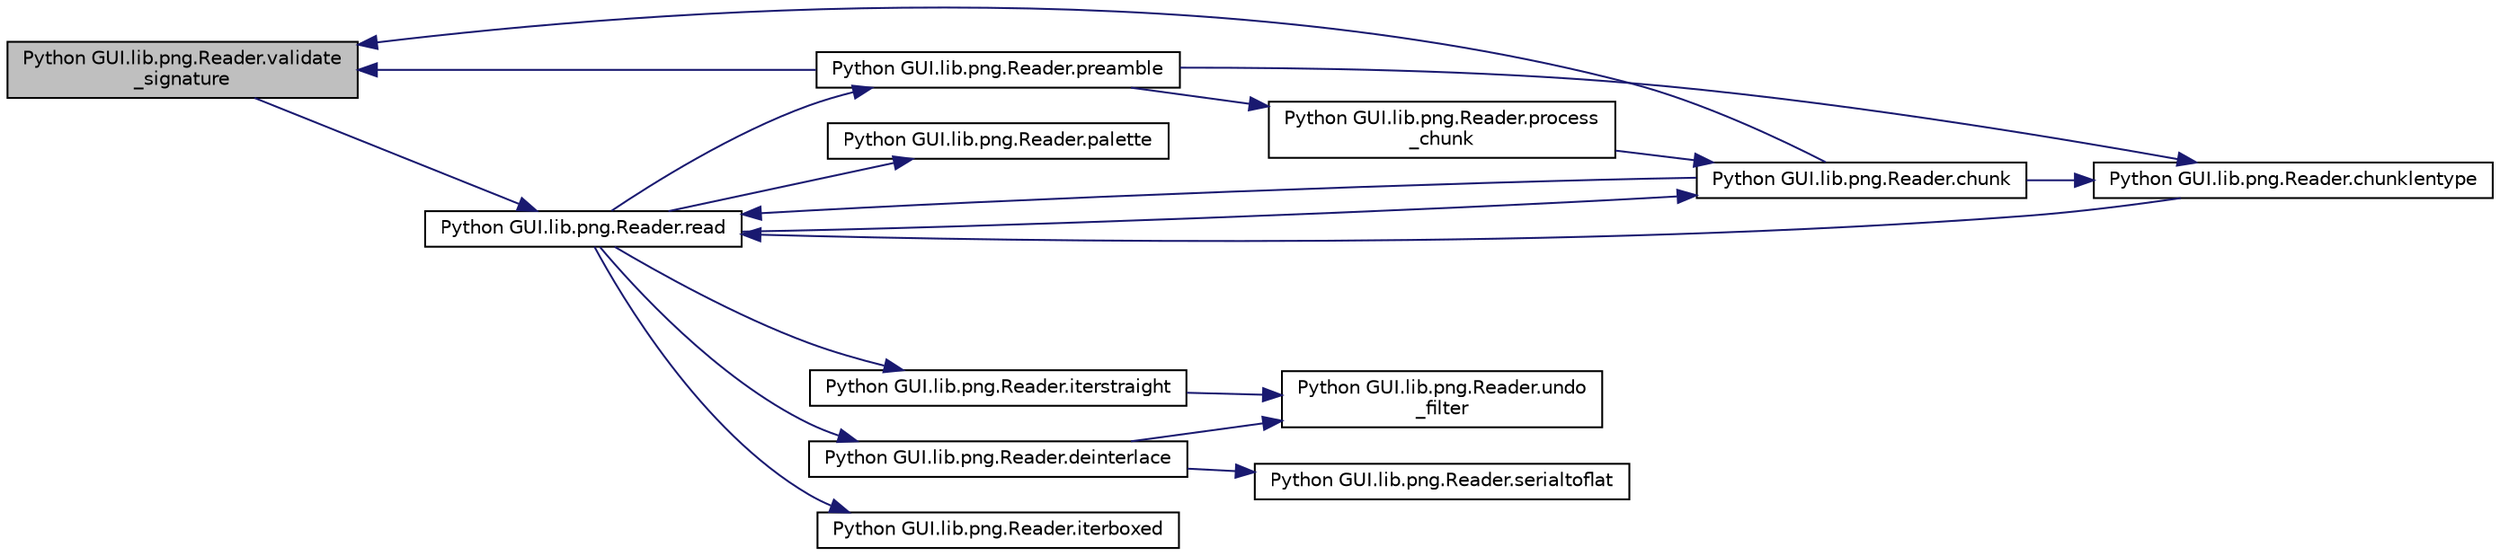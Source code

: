 digraph "Python GUI.lib.png.Reader.validate_signature"
{
  edge [fontname="Helvetica",fontsize="10",labelfontname="Helvetica",labelfontsize="10"];
  node [fontname="Helvetica",fontsize="10",shape=record];
  rankdir="LR";
  Node190 [label="Python GUI.lib.png.Reader.validate\l_signature",height=0.2,width=0.4,color="black", fillcolor="grey75", style="filled", fontcolor="black"];
  Node190 -> Node191 [color="midnightblue",fontsize="10",style="solid"];
  Node191 [label="Python GUI.lib.png.Reader.read",height=0.2,width=0.4,color="black", fillcolor="white", style="filled",URL="$class_python_01_g_u_i_1_1lib_1_1png_1_1_reader.html#ac8def3e2a70eb8e229973086d39bd60a"];
  Node191 -> Node192 [color="midnightblue",fontsize="10",style="solid"];
  Node192 [label="Python GUI.lib.png.Reader.chunk",height=0.2,width=0.4,color="black", fillcolor="white", style="filled",URL="$class_python_01_g_u_i_1_1lib_1_1png_1_1_reader.html#afdde66c74c4a588f77ce5a5a51e19d20"];
  Node192 -> Node190 [color="midnightblue",fontsize="10",style="solid"];
  Node192 -> Node193 [color="midnightblue",fontsize="10",style="solid"];
  Node193 [label="Python GUI.lib.png.Reader.chunklentype",height=0.2,width=0.4,color="black", fillcolor="white", style="filled",URL="$class_python_01_g_u_i_1_1lib_1_1png_1_1_reader.html#af64dd7c0a755095c8cc34cdb175b0737"];
  Node193 -> Node191 [color="midnightblue",fontsize="10",style="solid"];
  Node192 -> Node191 [color="midnightblue",fontsize="10",style="solid"];
  Node191 -> Node194 [color="midnightblue",fontsize="10",style="solid"];
  Node194 [label="Python GUI.lib.png.Reader.preamble",height=0.2,width=0.4,color="black", fillcolor="white", style="filled",URL="$class_python_01_g_u_i_1_1lib_1_1png_1_1_reader.html#a2112fb66cd97c180f2fc274b25695fa9"];
  Node194 -> Node190 [color="midnightblue",fontsize="10",style="solid"];
  Node194 -> Node193 [color="midnightblue",fontsize="10",style="solid"];
  Node194 -> Node195 [color="midnightblue",fontsize="10",style="solid"];
  Node195 [label="Python GUI.lib.png.Reader.process\l_chunk",height=0.2,width=0.4,color="black", fillcolor="white", style="filled",URL="$class_python_01_g_u_i_1_1lib_1_1png_1_1_reader.html#aea5628481337f39025300c679a21502f"];
  Node195 -> Node192 [color="midnightblue",fontsize="10",style="solid"];
  Node191 -> Node196 [color="midnightblue",fontsize="10",style="solid"];
  Node196 [label="Python GUI.lib.png.Reader.deinterlace",height=0.2,width=0.4,color="black", fillcolor="white", style="filled",URL="$class_python_01_g_u_i_1_1lib_1_1png_1_1_reader.html#a6a088c059d68156e7e660c4d30e09d75"];
  Node196 -> Node197 [color="midnightblue",fontsize="10",style="solid"];
  Node197 [label="Python GUI.lib.png.Reader.undo\l_filter",height=0.2,width=0.4,color="black", fillcolor="white", style="filled",URL="$class_python_01_g_u_i_1_1lib_1_1png_1_1_reader.html#a36ed43d219060dff3d3090e6b44dcec9"];
  Node196 -> Node198 [color="midnightblue",fontsize="10",style="solid"];
  Node198 [label="Python GUI.lib.png.Reader.serialtoflat",height=0.2,width=0.4,color="black", fillcolor="white", style="filled",URL="$class_python_01_g_u_i_1_1lib_1_1png_1_1_reader.html#ac0c234ad7bec1ecc87733167e8aa4fbc"];
  Node191 -> Node199 [color="midnightblue",fontsize="10",style="solid"];
  Node199 [label="Python GUI.lib.png.Reader.iterboxed",height=0.2,width=0.4,color="black", fillcolor="white", style="filled",URL="$class_python_01_g_u_i_1_1lib_1_1png_1_1_reader.html#aa96e3e861ca9e3dcd042266478f8197d"];
  Node191 -> Node200 [color="midnightblue",fontsize="10",style="solid"];
  Node200 [label="Python GUI.lib.png.Reader.iterstraight",height=0.2,width=0.4,color="black", fillcolor="white", style="filled",URL="$class_python_01_g_u_i_1_1lib_1_1png_1_1_reader.html#a2a7a99295f841ace43bdc50855c35e36"];
  Node200 -> Node197 [color="midnightblue",fontsize="10",style="solid"];
  Node191 -> Node201 [color="midnightblue",fontsize="10",style="solid"];
  Node201 [label="Python GUI.lib.png.Reader.palette",height=0.2,width=0.4,color="black", fillcolor="white", style="filled",URL="$class_python_01_g_u_i_1_1lib_1_1png_1_1_reader.html#a86dbd097935e19f48465cee11a5cdd8b"];
}
